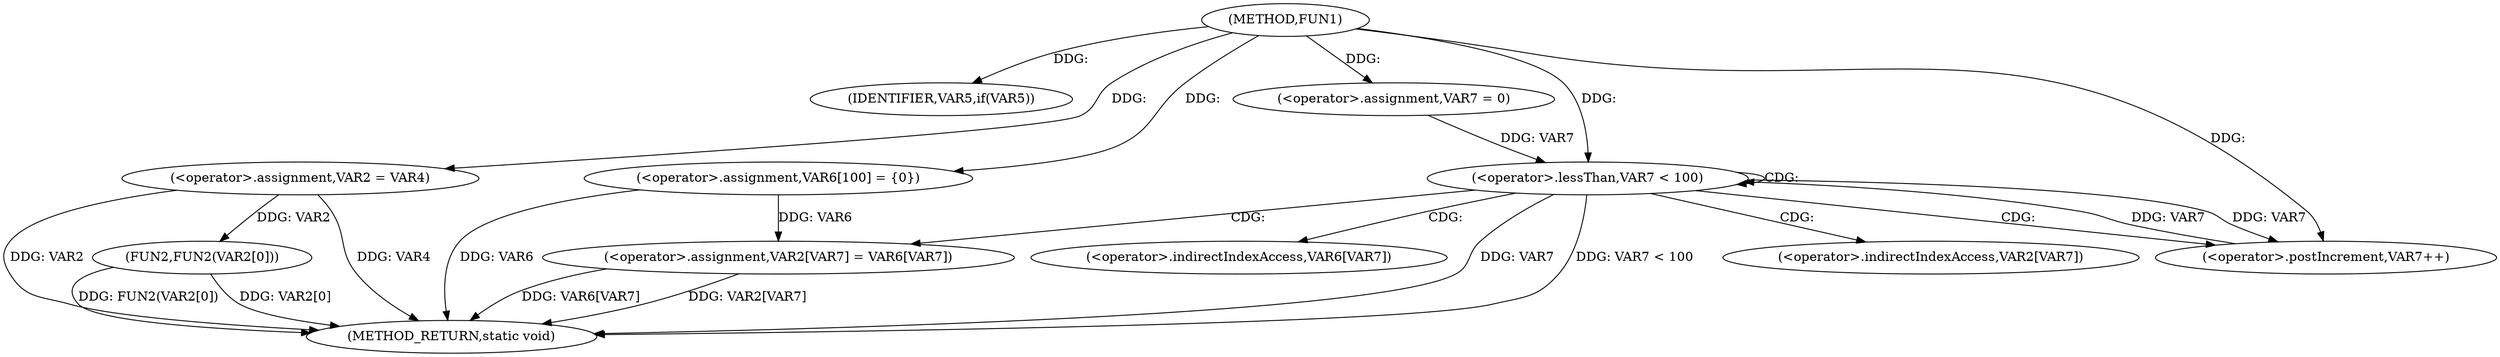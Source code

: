 digraph FUN1 {  
"1000100" [label = "(METHOD,FUN1)" ]
"1000138" [label = "(METHOD_RETURN,static void)" ]
"1000106" [label = "(IDENTIFIER,VAR5,if(VAR5))" ]
"1000108" [label = "(<operator>.assignment,VAR2 = VAR4)" ]
"1000113" [label = "(<operator>.assignment,VAR6[100] = {0})" ]
"1000118" [label = "(<operator>.assignment,VAR7 = 0)" ]
"1000121" [label = "(<operator>.lessThan,VAR7 < 100)" ]
"1000124" [label = "(<operator>.postIncrement,VAR7++)" ]
"1000127" [label = "(<operator>.assignment,VAR2[VAR7] = VAR6[VAR7])" ]
"1000134" [label = "(FUN2,FUN2(VAR2[0]))" ]
"1000128" [label = "(<operator>.indirectIndexAccess,VAR2[VAR7])" ]
"1000131" [label = "(<operator>.indirectIndexAccess,VAR6[VAR7])" ]
  "1000113" -> "1000138"  [ label = "DDG: VAR6"] 
  "1000134" -> "1000138"  [ label = "DDG: FUN2(VAR2[0])"] 
  "1000121" -> "1000138"  [ label = "DDG: VAR7 < 100"] 
  "1000121" -> "1000138"  [ label = "DDG: VAR7"] 
  "1000127" -> "1000138"  [ label = "DDG: VAR2[VAR7]"] 
  "1000108" -> "1000138"  [ label = "DDG: VAR2"] 
  "1000134" -> "1000138"  [ label = "DDG: VAR2[0]"] 
  "1000108" -> "1000138"  [ label = "DDG: VAR4"] 
  "1000127" -> "1000138"  [ label = "DDG: VAR6[VAR7]"] 
  "1000100" -> "1000106"  [ label = "DDG: "] 
  "1000100" -> "1000108"  [ label = "DDG: "] 
  "1000100" -> "1000113"  [ label = "DDG: "] 
  "1000100" -> "1000118"  [ label = "DDG: "] 
  "1000124" -> "1000121"  [ label = "DDG: VAR7"] 
  "1000118" -> "1000121"  [ label = "DDG: VAR7"] 
  "1000100" -> "1000121"  [ label = "DDG: "] 
  "1000121" -> "1000124"  [ label = "DDG: VAR7"] 
  "1000100" -> "1000124"  [ label = "DDG: "] 
  "1000113" -> "1000127"  [ label = "DDG: VAR6"] 
  "1000108" -> "1000134"  [ label = "DDG: VAR2"] 
  "1000121" -> "1000128"  [ label = "CDG: "] 
  "1000121" -> "1000121"  [ label = "CDG: "] 
  "1000121" -> "1000124"  [ label = "CDG: "] 
  "1000121" -> "1000131"  [ label = "CDG: "] 
  "1000121" -> "1000127"  [ label = "CDG: "] 
}
